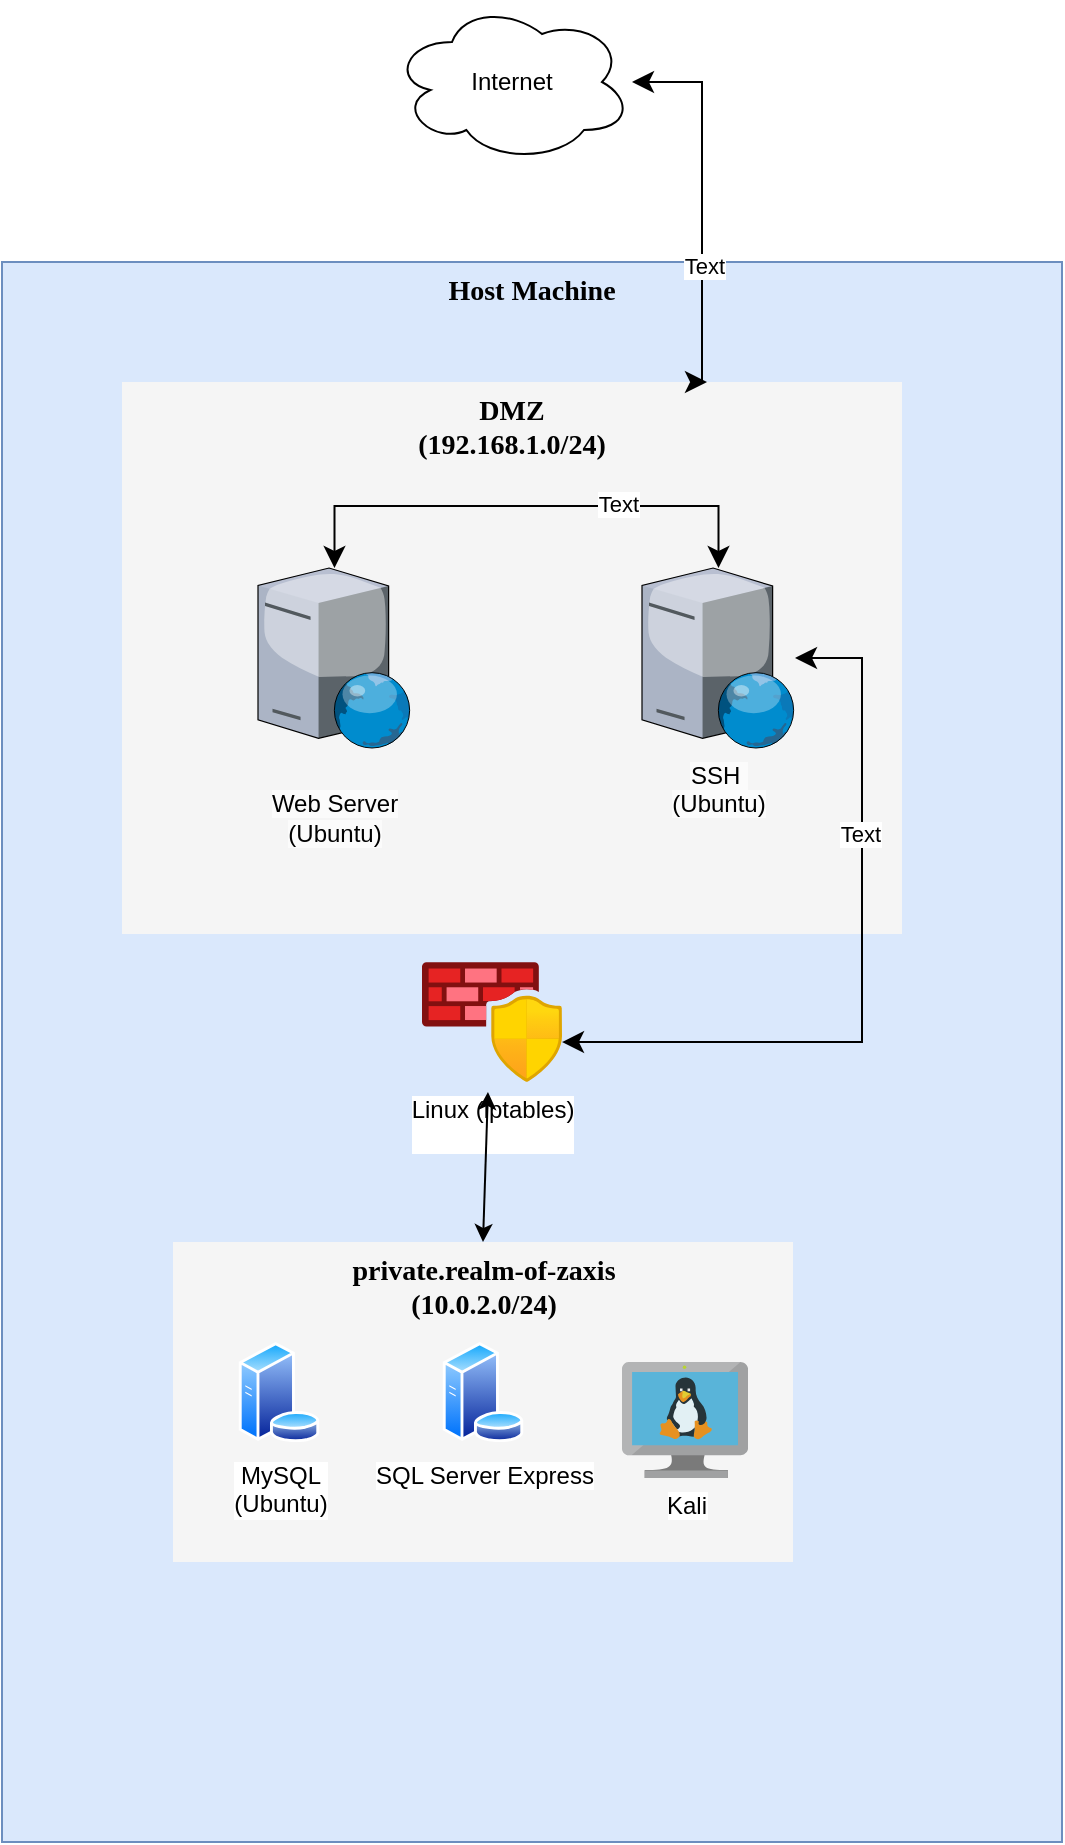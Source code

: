 <mxfile version="23.1.7" type="github">
  <diagram name="Page-1" id="c37626ed-c26b-45fb-9056-f9ebc6bb27b6">
    <mxGraphModel dx="2044" dy="1955" grid="1" gridSize="10" guides="1" tooltips="1" connect="1" arrows="1" fold="1" page="1" pageScale="1" pageWidth="1100" pageHeight="850" background="none" math="0" shadow="0">
      <root>
        <mxCell id="0" />
        <mxCell id="1" parent="0" />
        <mxCell id="Jmy7WeriP0Vt0sng7_Kj-10" value="Host Machine" style="whiteSpace=wrap;html=1;rounded=0;shadow=0;comic=0;strokeWidth=1;fontFamily=Verdana;fontSize=14;fillColor=#dae8fc;strokeColor=#6c8ebf;verticalAlign=top;fontStyle=1;" vertex="1" parent="1">
          <mxGeometry x="90" y="120" width="530" height="790" as="geometry" />
        </mxCell>
        <mxCell id="Jmy7WeriP0Vt0sng7_Kj-1" value="DMZ&lt;br&gt;(192.168.1.0/24)" style="whiteSpace=wrap;html=1;rounded=0;shadow=0;comic=0;strokeWidth=1;fontFamily=Verdana;fontSize=14;fillColor=#f5f5f5;strokeColor=none;verticalAlign=top;fontStyle=1" vertex="1" parent="1">
          <mxGeometry x="150" y="180" width="390" height="276" as="geometry" />
        </mxCell>
        <mxCell id="Jmy7WeriP0Vt0sng7_Kj-3" value="&lt;br&gt;&lt;span style=&quot;color: rgb(0, 0, 0); font-family: Helvetica; font-size: 12px; font-style: normal; font-variant-ligatures: normal; font-variant-caps: normal; font-weight: 400; letter-spacing: normal; orphans: 2; text-align: center; text-indent: 0px; text-transform: none; widows: 2; word-spacing: 0px; -webkit-text-stroke-width: 0px; background-color: rgb(251, 251, 251); text-decoration-thickness: initial; text-decoration-style: initial; text-decoration-color: initial; float: none; display: inline !important;&quot;&gt;Web Server&lt;/span&gt;&lt;br style=&quot;--tw-border-spacing-x: 0; --tw-border-spacing-y: 0; --tw-translate-x: 0; --tw-translate-y: 0; --tw-rotate: 0; --tw-skew-x: 0; --tw-skew-y: 0; --tw-scale-x: 1; --tw-scale-y: 1; --tw-pan-x: ; --tw-pan-y: ; --tw-pinch-zoom: ; --tw-scroll-snap-strictness: proximity; --tw-gradient-from-position: ; --tw-gradient-via-position: ; --tw-gradient-to-position: ; --tw-ordinal: ; --tw-slashed-zero: ; --tw-numeric-figure: ; --tw-numeric-spacing: ; --tw-numeric-fraction: ; --tw-ring-inset: ; --tw-ring-offset-width: 0px; --tw-ring-offset-color: #fff; --tw-ring-color: rgb(59 130 246 / .5); --tw-ring-offset-shadow: 0 0 #0000; --tw-ring-shadow: 0 0 #0000; --tw-shadow: 0 0 #0000; --tw-shadow-colored: 0 0 #0000; --tw-blur: ; --tw-brightness: ; --tw-contrast: ; --tw-grayscale: ; --tw-hue-rotate: ; --tw-invert: ; --tw-saturate: ; --tw-sepia: ; --tw-drop-shadow: ; --tw-backdrop-blur: ; --tw-backdrop-brightness: ; --tw-backdrop-contrast: ; --tw-backdrop-grayscale: ; --tw-backdrop-hue-rotate: ; --tw-backdrop-invert: ; --tw-backdrop-opacity: ; --tw-backdrop-saturate: ; --tw-backdrop-sepia: ; border-color: var(--border-color); color: rgb(0, 0, 0); font-family: Helvetica; font-size: 12px; font-style: normal; font-variant-ligatures: normal; font-variant-caps: normal; font-weight: 400; letter-spacing: normal; orphans: 2; text-align: center; text-indent: 0px; text-transform: none; widows: 2; word-spacing: 0px; -webkit-text-stroke-width: 0px; background-color: rgb(251, 251, 251); text-decoration-thickness: initial; text-decoration-style: initial; text-decoration-color: initial;&quot;&gt;&lt;span style=&quot;color: rgb(0, 0, 0); font-family: Helvetica; font-size: 12px; font-style: normal; font-variant-ligatures: normal; font-variant-caps: normal; font-weight: 400; letter-spacing: normal; orphans: 2; text-align: center; text-indent: 0px; text-transform: none; widows: 2; word-spacing: 0px; -webkit-text-stroke-width: 0px; background-color: rgb(251, 251, 251); text-decoration-thickness: initial; text-decoration-style: initial; text-decoration-color: initial; float: none; display: inline !important;&quot;&gt;(Ubuntu)&lt;/span&gt;&lt;div&gt;&lt;br&gt;&lt;/div&gt;" style="verticalLabelPosition=bottom;sketch=0;aspect=fixed;html=1;verticalAlign=top;strokeColor=none;align=center;outlineConnect=0;shape=mxgraph.citrix.web_server;" vertex="1" parent="1">
          <mxGeometry x="218" y="273" width="76.5" height="90" as="geometry" />
        </mxCell>
        <mxCell id="Jmy7WeriP0Vt0sng7_Kj-4" value="private.realm-of-zaxis&lt;br&gt;(10.0.2.0/24)" style="whiteSpace=wrap;html=1;rounded=0;shadow=0;comic=0;strokeWidth=1;fontFamily=Verdana;fontSize=14;fillColor=#f5f5f5;strokeColor=none;verticalAlign=top;fontStyle=1" vertex="1" parent="1">
          <mxGeometry x="175.5" y="610" width="310" height="160" as="geometry" />
        </mxCell>
        <mxCell id="Jmy7WeriP0Vt0sng7_Kj-5" value="Kali" style="image;sketch=0;aspect=fixed;html=1;points=[];align=center;fontSize=12;image=img/lib/mscae/VM_Linux.svg;" vertex="1" parent="1">
          <mxGeometry x="400" y="670" width="63.04" height="58" as="geometry" />
        </mxCell>
        <mxCell id="Jmy7WeriP0Vt0sng7_Kj-6" value="MySQL&lt;br&gt;(Ubuntu)" style="image;aspect=fixed;perimeter=ellipsePerimeter;html=1;align=center;shadow=0;dashed=0;spacingTop=3;image=img/lib/active_directory/database_server.svg;" vertex="1" parent="1">
          <mxGeometry x="208" y="660" width="41" height="50" as="geometry" />
        </mxCell>
        <mxCell id="Jmy7WeriP0Vt0sng7_Kj-7" value="SQL Server Express" style="image;aspect=fixed;perimeter=ellipsePerimeter;html=1;align=center;shadow=0;dashed=0;spacingTop=3;image=img/lib/active_directory/database_server.svg;" vertex="1" parent="1">
          <mxGeometry x="310" y="660" width="41" height="50" as="geometry" />
        </mxCell>
        <mxCell id="Jmy7WeriP0Vt0sng7_Kj-8" value="Linux (iptables)&lt;div&gt;&lt;br/&gt;&lt;/div&gt;" style="image;aspect=fixed;html=1;points=[];align=center;fontSize=12;image=img/lib/azure2/networking/Azure_Firewall_Manager.svg;" vertex="1" parent="1">
          <mxGeometry x="300" y="470" width="70" height="60" as="geometry" />
        </mxCell>
        <mxCell id="Jmy7WeriP0Vt0sng7_Kj-11" value="&lt;span style=&quot;color: rgb(0, 0, 0); font-family: Helvetica; font-size: 12px; font-style: normal; font-variant-ligatures: normal; font-variant-caps: normal; font-weight: 400; letter-spacing: normal; orphans: 2; text-align: center; text-indent: 0px; text-transform: none; widows: 2; word-spacing: 0px; -webkit-text-stroke-width: 0px; background-color: rgb(251, 251, 251); text-decoration-thickness: initial; text-decoration-style: initial; text-decoration-color: initial; float: none; display: inline !important;&quot;&gt;SSH&amp;nbsp;&lt;br&gt;&lt;/span&gt;&lt;span style=&quot;color: rgb(0, 0, 0); font-family: Helvetica; font-size: 12px; font-style: normal; font-variant-ligatures: normal; font-variant-caps: normal; font-weight: 400; letter-spacing: normal; orphans: 2; text-align: center; text-indent: 0px; text-transform: none; widows: 2; word-spacing: 0px; -webkit-text-stroke-width: 0px; background-color: rgb(251, 251, 251); text-decoration-thickness: initial; text-decoration-style: initial; text-decoration-color: initial; float: none; display: inline !important;&quot;&gt;(Ubuntu)&lt;/span&gt;&lt;div&gt;&lt;br&gt;&lt;/div&gt;" style="verticalLabelPosition=bottom;sketch=0;aspect=fixed;html=1;verticalAlign=top;strokeColor=none;align=center;outlineConnect=0;shape=mxgraph.citrix.web_server;" vertex="1" parent="1">
          <mxGeometry x="410" y="273" width="76.5" height="90" as="geometry" />
        </mxCell>
        <mxCell id="Jmy7WeriP0Vt0sng7_Kj-16" value="" style="endArrow=classic;html=1;rounded=0;endSize=8;startSize=8;startArrow=classic;startFill=1;edgeStyle=elbowEdgeStyle;exitX=1;exitY=0.667;exitDx=0;exitDy=0;exitPerimeter=0;" edge="1" parent="1" source="Jmy7WeriP0Vt0sng7_Kj-8" target="Jmy7WeriP0Vt0sng7_Kj-11">
          <mxGeometry width="50" height="50" relative="1" as="geometry">
            <mxPoint y="430" as="sourcePoint" />
            <mxPoint x="487" y="318" as="targetPoint" />
            <Array as="points">
              <mxPoint x="520" y="430" />
            </Array>
          </mxGeometry>
        </mxCell>
        <mxCell id="Jmy7WeriP0Vt0sng7_Kj-17" value="Text" style="edgeLabel;html=1;align=center;verticalAlign=middle;resizable=0;points=[];" vertex="1" connectable="0" parent="Jmy7WeriP0Vt0sng7_Kj-16">
          <mxGeometry x="0.353" y="1" relative="1" as="geometry">
            <mxPoint as="offset" />
          </mxGeometry>
        </mxCell>
        <mxCell id="Jmy7WeriP0Vt0sng7_Kj-18" value="" style="endArrow=classic;html=1;rounded=0;endSize=8;startSize=8;startArrow=classic;startFill=1;edgeStyle=elbowEdgeStyle;" edge="1" parent="1" source="Jmy7WeriP0Vt0sng7_Kj-3" target="Jmy7WeriP0Vt0sng7_Kj-11">
          <mxGeometry width="50" height="50" relative="1" as="geometry">
            <mxPoint x="250" y="332" as="sourcePoint" />
            <mxPoint x="357" y="130" as="targetPoint" />
            <Array as="points">
              <mxPoint x="390" y="242" />
            </Array>
          </mxGeometry>
        </mxCell>
        <mxCell id="Jmy7WeriP0Vt0sng7_Kj-19" value="Text" style="edgeLabel;html=1;align=center;verticalAlign=middle;resizable=0;points=[];" vertex="1" connectable="0" parent="Jmy7WeriP0Vt0sng7_Kj-18">
          <mxGeometry x="0.353" y="1" relative="1" as="geometry">
            <mxPoint as="offset" />
          </mxGeometry>
        </mxCell>
        <mxCell id="Jmy7WeriP0Vt0sng7_Kj-20" value="Internet" style="ellipse;shape=cloud;whiteSpace=wrap;html=1;" vertex="1" parent="1">
          <mxGeometry x="285" y="-10" width="120" height="80" as="geometry" />
        </mxCell>
        <mxCell id="Jmy7WeriP0Vt0sng7_Kj-21" value="" style="endArrow=classic;html=1;rounded=0;endSize=8;startSize=8;startArrow=classic;startFill=1;edgeStyle=elbowEdgeStyle;entryX=0.75;entryY=0;entryDx=0;entryDy=0;" edge="1" parent="1" source="Jmy7WeriP0Vt0sng7_Kj-20" target="Jmy7WeriP0Vt0sng7_Kj-1">
          <mxGeometry width="50" height="50" relative="1" as="geometry">
            <mxPoint x="500" y="234" as="sourcePoint" />
            <mxPoint x="692" y="234" as="targetPoint" />
            <Array as="points">
              <mxPoint x="440" y="120" />
            </Array>
          </mxGeometry>
        </mxCell>
        <mxCell id="Jmy7WeriP0Vt0sng7_Kj-22" value="Text" style="edgeLabel;html=1;align=center;verticalAlign=middle;resizable=0;points=[];" vertex="1" connectable="0" parent="Jmy7WeriP0Vt0sng7_Kj-21">
          <mxGeometry x="0.353" y="1" relative="1" as="geometry">
            <mxPoint as="offset" />
          </mxGeometry>
        </mxCell>
        <mxCell id="Jmy7WeriP0Vt0sng7_Kj-24" value="" style="endArrow=classic;startArrow=classic;html=1;rounded=0;entryX=0.471;entryY=1.083;entryDx=0;entryDy=0;entryPerimeter=0;exitX=0.5;exitY=0;exitDx=0;exitDy=0;" edge="1" parent="1" source="Jmy7WeriP0Vt0sng7_Kj-4" target="Jmy7WeriP0Vt0sng7_Kj-8">
          <mxGeometry width="50" height="50" relative="1" as="geometry">
            <mxPoint x="990" y="420" as="sourcePoint" />
            <mxPoint x="1040" y="370" as="targetPoint" />
          </mxGeometry>
        </mxCell>
      </root>
    </mxGraphModel>
  </diagram>
</mxfile>
